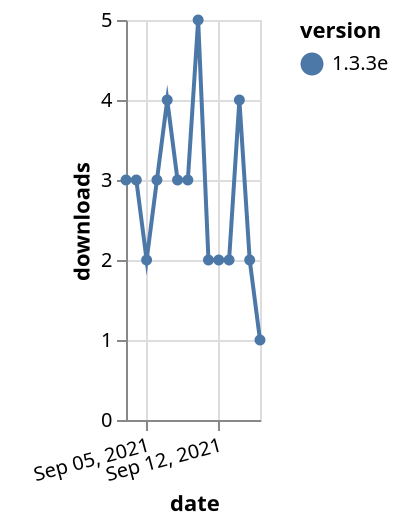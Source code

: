 {"$schema": "https://vega.github.io/schema/vega-lite/v5.json", "description": "A simple bar chart with embedded data.", "data": {"values": [{"date": "2021-09-03", "total": 2638, "delta": 3, "version": "1.3.3e"}, {"date": "2021-09-04", "total": 2641, "delta": 3, "version": "1.3.3e"}, {"date": "2021-09-05", "total": 2643, "delta": 2, "version": "1.3.3e"}, {"date": "2021-09-06", "total": 2646, "delta": 3, "version": "1.3.3e"}, {"date": "2021-09-07", "total": 2650, "delta": 4, "version": "1.3.3e"}, {"date": "2021-09-08", "total": 2653, "delta": 3, "version": "1.3.3e"}, {"date": "2021-09-09", "total": 2656, "delta": 3, "version": "1.3.3e"}, {"date": "2021-09-10", "total": 2661, "delta": 5, "version": "1.3.3e"}, {"date": "2021-09-11", "total": 2663, "delta": 2, "version": "1.3.3e"}, {"date": "2021-09-12", "total": 2665, "delta": 2, "version": "1.3.3e"}, {"date": "2021-09-13", "total": 2667, "delta": 2, "version": "1.3.3e"}, {"date": "2021-09-14", "total": 2671, "delta": 4, "version": "1.3.3e"}, {"date": "2021-09-15", "total": 2673, "delta": 2, "version": "1.3.3e"}, {"date": "2021-09-16", "total": 2674, "delta": 1, "version": "1.3.3e"}]}, "width": "container", "mark": {"type": "line", "point": {"filled": true}}, "encoding": {"x": {"field": "date", "type": "temporal", "timeUnit": "yearmonthdate", "title": "date", "axis": {"labelAngle": -15}}, "y": {"field": "delta", "type": "quantitative", "title": "downloads"}, "color": {"field": "version", "type": "nominal"}, "tooltip": {"field": "delta"}}}